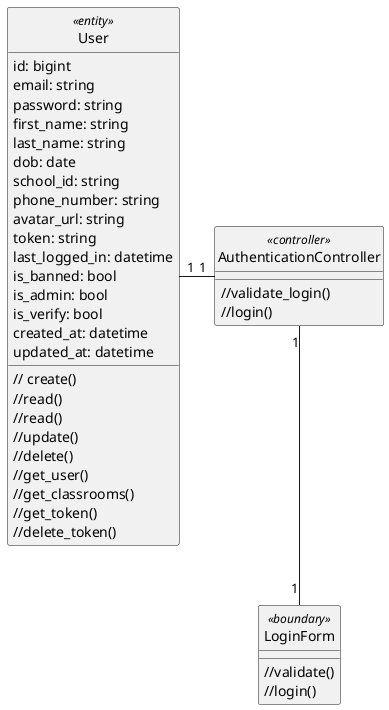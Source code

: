 @startuml login

class User <<entity>> {
    id: bigint
    email: string
    password: string
    first_name: string
    last_name: string
    dob: date
    school_id: string
    phone_number: string
    avatar_url: string
    token: string
    last_logged_in: datetime
    is_banned: bool
    is_admin: bool
    is_verify: bool
    created_at: datetime
    updated_at: datetime

    // create()
    //read()
    //read()
    //update()
    //delete()
    //get_user()
    //get_classrooms()
    //get_token()
    //delete_token()
}

class LoginForm <<boundary>> {
    //validate()
    //login()
}

class AuthenticationController <<controller>> {
    //validate_login()
    //login()
}

hide User <<entity>> circle
hide LoginForm <<boundary>> circle
hide AuthenticationController <<controller>> circle

AuthenticationController "1" -left- "1" User
AuthenticationController "1" -down- "1" LoginForm



@enduml
